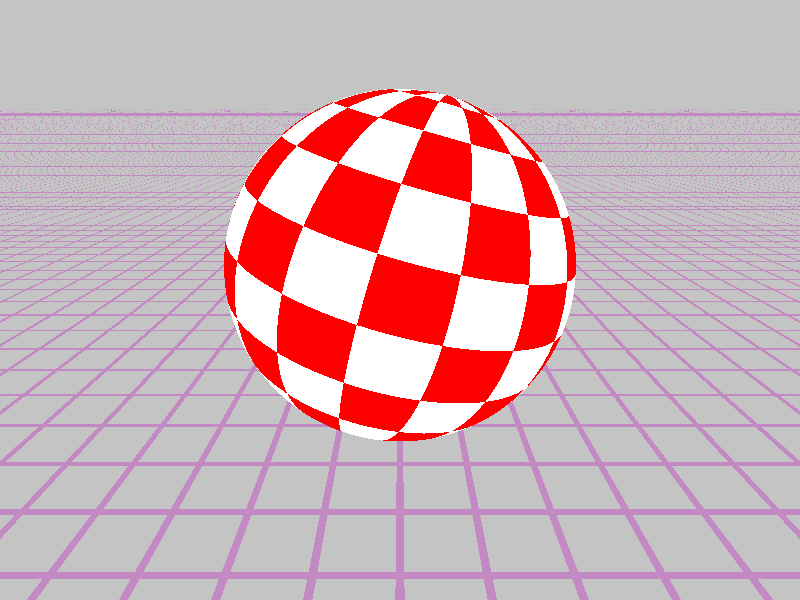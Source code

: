 // POV-Ray 3.7 Scene File " ... .pov"
// author:  discatte  @galacticfurball
// date:    Nov, 19, 2020
// Based on default pov mirror sphere scene.
//--------------------------------------------------------------------------
#version 3.7;
global_settings{ assumed_gamma 1.0 }
#default{ finish{ ambient 0.1 diffuse 0.9 }} 
//--------------------------------------------------------------------------
#include "colors.inc"
#include "textures.inc"
#include "glass.inc"
#include "metals.inc"
#include "golds.inc"
#include "stones.inc"
#include "woods.inc"
#include "shapes.inc"
#include "shapes2.inc"
#include "functions.inc"
#include "math.inc"
#include "transforms.inc"
//--------------------------------------------------------------------------
// camera ------------------------------------------------------------------
#declare Camera_0 = camera {perspective angle 75               // front view
                            location  <0.0 , 2.0 ,-3.0>
                            right     x*image_width/image_height
                            look_at   <0.0 , 0.9 , 0.0>}
#declare Camera_1 = camera {/*ultra_wide_angle*/ angle 90   // diagonal view
                            location  <2.0 , 2.5 ,-3.0>
                            right     x*image_width/image_height
                            look_at   <0.0 , 1.0 , 0.0>}
#declare Camera_2 = camera {/*ultra_wide_angle*/ angle 90  //right side view
                            location  <3.0 , 1.0 , 0.0>
                            right     x*image_width/image_height
                            look_at   <0.0 , 1.0 , 0.0>}
#declare Camera_3 = camera {/*ultra_wide_angle*/ angle 90        // top view
                            location  <0.0 , 3.0 ,-0.001>
                            right     x*image_width/image_height
                            look_at   <0.0 , 1.0 , 0.0>}
camera{Camera_0}
// sun ----------------------------------------------------------------------
light_source{< 3000,3000,-3000> color White}
// sky ----------------------------------------------------------------------
background {
	rgb< 1, 1, 1> * 0.55
	}
// ground -------------------------------------------------------------------
plane{ <0,1,0>, 0 
         texture { //Polished_Chrome
                   pigment{ 
                              tiling 1 // 1~24 Pattern_Number
              color_map{
                [ 0.0 color rgb<1,1,1>*0.55]
                [ 0.9 color rgb<1,1,1>*0.55]
                [ 0.9 color rgb<0.678, 0.314, 0.678>*0.8]
                [ 1.0 color rgb<0.678, 0.314, 0.678>*0.8]
                } // end color_map
           scale 0.4}
                   finish { phong 1 reflection {0.40 metallic 0.5}}
                 } // end of texture 
     } // end of plane
//---------------------------------------------------------------------------
//---------------------------- objects in scene ----------------------------
//---------------------------------------------------------------------------

// sample sphere
sphere { <0,0,0>, 1 
       texture{
       	 pigment{
       	 	 checker color rgb<1,0,0>*1 color rgb<1,1,1>*1
       	 	 scale <0.06,0.1>
       	 	 warp{ spherical
                     orientation <0,0,1>
                     dist_exp 0
                   }
       	 	 }
              //normal { bumps 0.75 scale 0.025}
                finish { phong 0.1}
              } // end of texture


          scale<1,1,1>  rotate<0,0,-15>  translate<0,1.1,0>  
       }  // end of sphere ----------------------------------- 
